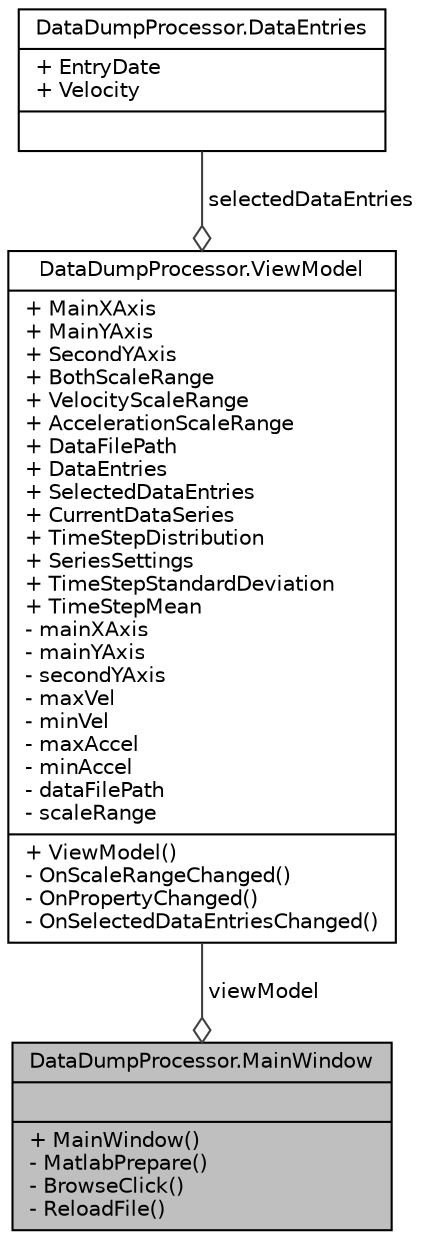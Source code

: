 digraph G
{
  edge [fontname="Helvetica",fontsize="10",labelfontname="Helvetica",labelfontsize="10"];
  node [fontname="Helvetica",fontsize="10",shape=record];
  Node1 [label="{DataDumpProcessor.MainWindow\n||+ MainWindow()\l- MatlabPrepare()\l- BrowseClick()\l- ReloadFile()\l}",height=0.2,width=0.4,color="black", fillcolor="grey75", style="filled" fontcolor="black"];
  Node2 -> Node1 [color="grey25",fontsize="10",style="solid",label=" viewModel" ,arrowhead="odiamond",fontname="Helvetica"];
  Node2 [label="{DataDumpProcessor.ViewModel\n|+ MainXAxis\l+ MainYAxis\l+ SecondYAxis\l+ BothScaleRange\l+ VelocityScaleRange\l+ AccelerationScaleRange\l+ DataFilePath\l+ DataEntries\l+ SelectedDataEntries\l+ CurrentDataSeries\l+ TimeStepDistribution\l+ SeriesSettings\l+ TimeStepStandardDeviation\l+ TimeStepMean\l- mainXAxis\l- mainYAxis\l- secondYAxis\l- maxVel\l- minVel\l- maxAccel\l- minAccel\l- dataFilePath\l- scaleRange\l|+ ViewModel()\l- OnScaleRangeChanged()\l- OnPropertyChanged()\l- OnSelectedDataEntriesChanged()\l}",height=0.2,width=0.4,color="black", fillcolor="white", style="filled",URL="$class_data_dump_processor_1_1_view_model.html"];
  Node3 -> Node2 [color="grey25",fontsize="10",style="solid",label=" selectedDataEntries" ,arrowhead="odiamond",fontname="Helvetica"];
  Node3 [label="{DataDumpProcessor.DataEntries\n|+ EntryDate\l+ Velocity\l|}",height=0.2,width=0.4,color="black", fillcolor="white", style="filled",URL="$class_data_dump_processor_1_1_data_entries.html"];
}
